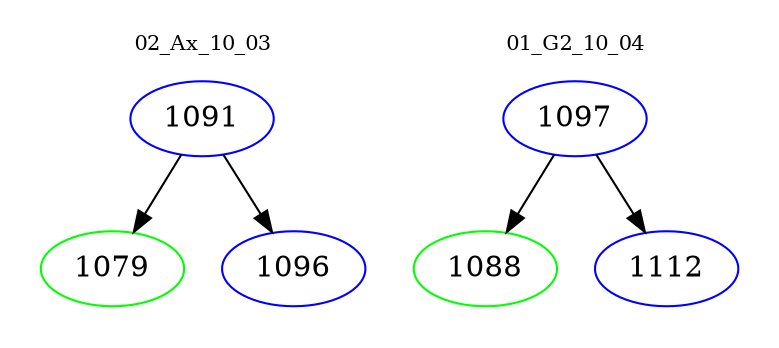 digraph{
subgraph cluster_0 {
color = white
label = "02_Ax_10_03";
fontsize=10;
T0_1091 [label="1091", color="blue"]
T0_1091 -> T0_1079 [color="black"]
T0_1079 [label="1079", color="green"]
T0_1091 -> T0_1096 [color="black"]
T0_1096 [label="1096", color="blue"]
}
subgraph cluster_1 {
color = white
label = "01_G2_10_04";
fontsize=10;
T1_1097 [label="1097", color="blue"]
T1_1097 -> T1_1088 [color="black"]
T1_1088 [label="1088", color="green"]
T1_1097 -> T1_1112 [color="black"]
T1_1112 [label="1112", color="blue"]
}
}
